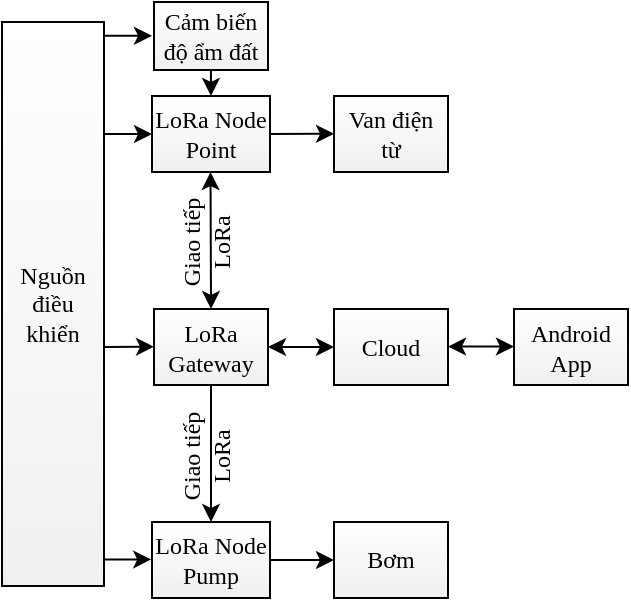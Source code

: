<mxfile version="14.1.3" type="github">
  <diagram id="ujY_8MnQ07Uea5fMO3YB" name="Page-1">
    <mxGraphModel dx="600" dy="692" grid="0" gridSize="10" guides="1" tooltips="0" connect="1" arrows="1" fold="1" page="0" pageScale="1" pageWidth="1169" pageHeight="827" math="0" shadow="0">
      <root>
        <mxCell id="0" />
        <mxCell id="1" parent="0" />
        <mxCell id="YVLH9a-Lpg27o_2goIA8-1" value="&lt;font face=&quot;Times New Roman&quot; style=&quot;font-size: 12px&quot;&gt;Nguồn&lt;br&gt;điều khiển&lt;br&gt;&lt;/font&gt;" style="rounded=0;whiteSpace=wrap;html=1;shadow=0;glass=0;sketch=0;gradientColor=#F0F0F0;" parent="1" vertex="1">
          <mxGeometry x="310" y="-24" width="51" height="282" as="geometry" />
        </mxCell>
        <mxCell id="cWBtTiU0TXfpDyDzGOIH-2" value="&lt;font face=&quot;Times New Roman&quot;&gt;&lt;font style=&quot;font-size: 12px&quot;&gt;LoRa Node Point&lt;/font&gt;&lt;br&gt;&lt;/font&gt;" style="rounded=0;whiteSpace=wrap;html=1;gradientColor=#F0F0F0;" parent="1" vertex="1">
          <mxGeometry x="385" y="13" width="59" height="38" as="geometry" />
        </mxCell>
        <mxCell id="cWBtTiU0TXfpDyDzGOIH-3" value="&lt;font face=&quot;Times New Roman&quot;&gt;&lt;font style=&quot;font-size: 12px&quot;&gt;LoRa Node Pump&lt;/font&gt;&lt;br&gt;&lt;/font&gt;" style="rounded=0;whiteSpace=wrap;html=1;gradientColor=#F0F0F0;" parent="1" vertex="1">
          <mxGeometry x="385" y="226" width="59" height="38" as="geometry" />
        </mxCell>
        <mxCell id="cWBtTiU0TXfpDyDzGOIH-4" value="&lt;font face=&quot;Times New Roman&quot;&gt;&lt;font style=&quot;font-size: 12px&quot;&gt;LoRa Gateway&lt;/font&gt;&lt;br&gt;&lt;/font&gt;" style="rounded=0;whiteSpace=wrap;html=1;gradientColor=#F0F0F0;" parent="1" vertex="1">
          <mxGeometry x="386" y="119.5" width="57" height="38" as="geometry" />
        </mxCell>
        <mxCell id="cWBtTiU0TXfpDyDzGOIH-6" value="&lt;font face=&quot;Times New Roman&quot;&gt;&lt;font style=&quot;font-size: 12px&quot;&gt;Cảm biến độ ẩm đất&lt;/font&gt;&lt;br&gt;&lt;/font&gt;" style="rounded=0;whiteSpace=wrap;html=1;gradientColor=#F0F0F0;" parent="1" vertex="1">
          <mxGeometry x="386" y="-34" width="57" height="34" as="geometry" />
        </mxCell>
        <mxCell id="cWBtTiU0TXfpDyDzGOIH-7" value="&lt;font face=&quot;Times New Roman&quot;&gt;&lt;font style=&quot;font-size: 12px&quot;&gt;Bơm&lt;/font&gt;&lt;br&gt;&lt;/font&gt;" style="rounded=0;whiteSpace=wrap;html=1;gradientColor=#F0F0F0;" parent="1" vertex="1">
          <mxGeometry x="476" y="226" width="57" height="38" as="geometry" />
        </mxCell>
        <mxCell id="cWBtTiU0TXfpDyDzGOIH-11" value="" style="endArrow=classic;html=1;exitX=1;exitY=0.5;exitDx=0;exitDy=0;entryX=0;entryY=0.5;entryDx=0;entryDy=0;" parent="1" source="cWBtTiU0TXfpDyDzGOIH-3" target="cWBtTiU0TXfpDyDzGOIH-7" edge="1">
          <mxGeometry width="50" height="50" relative="1" as="geometry">
            <mxPoint x="451" y="217.08" as="sourcePoint" />
            <mxPoint x="484" y="217" as="targetPoint" />
          </mxGeometry>
        </mxCell>
        <mxCell id="cWBtTiU0TXfpDyDzGOIH-12" value="&lt;font face=&quot;Times New Roman&quot;&gt;&lt;font style=&quot;font-size: 12px&quot;&gt;Van điện từ&lt;/font&gt;&lt;br&gt;&lt;/font&gt;" style="rounded=0;whiteSpace=wrap;html=1;gradientColor=#F0F0F0;" parent="1" vertex="1">
          <mxGeometry x="476" y="13" width="57" height="38" as="geometry" />
        </mxCell>
        <mxCell id="cWBtTiU0TXfpDyDzGOIH-14" value="" style="endArrow=classic;html=1;exitX=1.007;exitY=0.105;exitDx=0;exitDy=0;exitPerimeter=0;entryX=0.5;entryY=0;entryDx=0;entryDy=0;" parent="1" target="cWBtTiU0TXfpDyDzGOIH-2" edge="1">
          <mxGeometry width="50" height="50" relative="1" as="geometry">
            <mxPoint x="414.449" y="-3.553e-14" as="sourcePoint" />
            <mxPoint x="414.45" y="17.68" as="targetPoint" />
          </mxGeometry>
        </mxCell>
        <mxCell id="cWBtTiU0TXfpDyDzGOIH-20" value="" style="endArrow=classic;html=1;entryX=0;entryY=0.5;entryDx=0;entryDy=0;" parent="1" target="cWBtTiU0TXfpDyDzGOIH-2" edge="1">
          <mxGeometry width="50" height="50" relative="1" as="geometry">
            <mxPoint x="361.4" y="32.04" as="sourcePoint" />
            <mxPoint x="379" y="26" as="targetPoint" />
          </mxGeometry>
        </mxCell>
        <mxCell id="cWBtTiU0TXfpDyDzGOIH-21" value="" style="endArrow=classic;html=1;entryX=0;entryY=0.5;entryDx=0;entryDy=0;" parent="1" edge="1">
          <mxGeometry width="50" height="50" relative="1" as="geometry">
            <mxPoint x="361.4" y="138.52" as="sourcePoint" />
            <mxPoint x="386" y="138.36" as="targetPoint" />
          </mxGeometry>
        </mxCell>
        <mxCell id="cWBtTiU0TXfpDyDzGOIH-24" value="Giao tiếp LoRa" style="text;html=1;strokeColor=none;align=center;verticalAlign=middle;whiteSpace=wrap;rounded=0;fontFamily=Times New Roman;rotation=-90;fontStyle=0" parent="1" vertex="1">
          <mxGeometry x="388" y="76" width="48" height="20" as="geometry" />
        </mxCell>
        <mxCell id="cWBtTiU0TXfpDyDzGOIH-27" value="" style="endArrow=classic;startArrow=classic;html=1;entryX=0.5;entryY=1;entryDx=0;entryDy=0;" parent="1" edge="1">
          <mxGeometry width="50" height="50" relative="1" as="geometry">
            <mxPoint x="414.51" y="119.5" as="sourcePoint" />
            <mxPoint x="414.26" y="51" as="targetPoint" />
          </mxGeometry>
        </mxCell>
        <mxCell id="cWBtTiU0TXfpDyDzGOIH-28" value="Giao tiếp LoRa" style="text;html=1;strokeColor=none;fillColor=none;align=center;verticalAlign=middle;whiteSpace=wrap;rounded=0;fontFamily=Times New Roman;rotation=-90;" parent="1" vertex="1">
          <mxGeometry x="388" y="183" width="48" height="20" as="geometry" />
        </mxCell>
        <mxCell id="cWBtTiU0TXfpDyDzGOIH-29" value="&lt;font face=&quot;Times New Roman&quot;&gt;Cloud&lt;br&gt;&lt;/font&gt;" style="rounded=0;whiteSpace=wrap;html=1;gradientColor=#F0F0F0;" parent="1" vertex="1">
          <mxGeometry x="476" y="119.5" width="57" height="38" as="geometry" />
        </mxCell>
        <mxCell id="cWBtTiU0TXfpDyDzGOIH-30" value="&lt;font face=&quot;Times New Roman&quot;&gt;Android&lt;br&gt;App&lt;br&gt;&lt;/font&gt;" style="rounded=0;whiteSpace=wrap;html=1;gradientColor=#F0F0F0;" parent="1" vertex="1">
          <mxGeometry x="566" y="119.5" width="57" height="38" as="geometry" />
        </mxCell>
        <mxCell id="cWBtTiU0TXfpDyDzGOIH-31" value="" style="endArrow=classic;startArrow=classic;html=1;fontFamily=Times New Roman;entryX=0;entryY=0.5;entryDx=0;entryDy=0;exitX=1;exitY=0.5;exitDx=0;exitDy=0;" parent="1" source="cWBtTiU0TXfpDyDzGOIH-4" target="cWBtTiU0TXfpDyDzGOIH-29" edge="1">
          <mxGeometry width="50" height="50" relative="1" as="geometry">
            <mxPoint x="443" y="140" as="sourcePoint" />
            <mxPoint x="474" y="140" as="targetPoint" />
          </mxGeometry>
        </mxCell>
        <mxCell id="cWBtTiU0TXfpDyDzGOIH-32" value="" style="endArrow=classic;startArrow=classic;html=1;fontFamily=Times New Roman;entryX=0;entryY=0.5;entryDx=0;entryDy=0;exitX=1;exitY=0.5;exitDx=0;exitDy=0;" parent="1" edge="1">
          <mxGeometry width="50" height="50" relative="1" as="geometry">
            <mxPoint x="533" y="138.26" as="sourcePoint" />
            <mxPoint x="566" y="138.26" as="targetPoint" />
          </mxGeometry>
        </mxCell>
        <mxCell id="cWBtTiU0TXfpDyDzGOIH-33" value="" style="endArrow=classic;html=1;exitX=1;exitY=0.5;exitDx=0;exitDy=0;entryX=0;entryY=0.5;entryDx=0;entryDy=0;" parent="1" source="cWBtTiU0TXfpDyDzGOIH-2" edge="1">
          <mxGeometry width="50" height="50" relative="1" as="geometry">
            <mxPoint x="445" y="31.9" as="sourcePoint" />
            <mxPoint x="476" y="31.9" as="targetPoint" />
          </mxGeometry>
        </mxCell>
        <mxCell id="cWBtTiU0TXfpDyDzGOIH-34" value="" style="endArrow=classic;html=1;entryX=0;entryY=0.5;entryDx=0;entryDy=0;" parent="1" edge="1">
          <mxGeometry width="50" height="50" relative="1" as="geometry">
            <mxPoint x="361" y="244.75" as="sourcePoint" />
            <mxPoint x="384.6" y="244.71" as="targetPoint" />
          </mxGeometry>
        </mxCell>
        <mxCell id="cWBtTiU0TXfpDyDzGOIH-35" value="" style="endArrow=classic;html=1;fontFamily=Times New Roman;entryX=0.5;entryY=0;entryDx=0;entryDy=0;exitX=0.5;exitY=1;exitDx=0;exitDy=0;" parent="1" source="cWBtTiU0TXfpDyDzGOIH-4" target="cWBtTiU0TXfpDyDzGOIH-3" edge="1">
          <mxGeometry width="50" height="50" relative="1" as="geometry">
            <mxPoint x="451" y="174" as="sourcePoint" />
            <mxPoint x="464" y="107.5" as="targetPoint" />
          </mxGeometry>
        </mxCell>
        <mxCell id="cWBtTiU0TXfpDyDzGOIH-36" value="" style="endArrow=classic;html=1;entryX=0;entryY=0.5;entryDx=0;entryDy=0;" parent="1" edge="1">
          <mxGeometry width="50" height="50" relative="1" as="geometry">
            <mxPoint x="361.4" y="-17.08" as="sourcePoint" />
            <mxPoint x="385" y="-17.12" as="targetPoint" />
          </mxGeometry>
        </mxCell>
      </root>
    </mxGraphModel>
  </diagram>
</mxfile>
